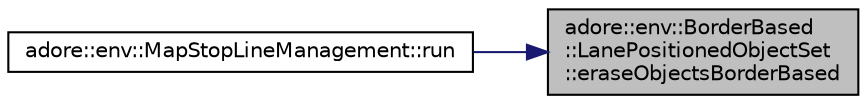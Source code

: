 digraph "adore::env::BorderBased::LanePositionedObjectSet::eraseObjectsBorderBased"
{
 // LATEX_PDF_SIZE
  edge [fontname="Helvetica",fontsize="10",labelfontname="Helvetica",labelfontsize="10"];
  node [fontname="Helvetica",fontsize="10",shape=record];
  rankdir="RL";
  Node1 [label="adore::env::BorderBased\l::LanePositionedObjectSet\l::eraseObjectsBorderBased",height=0.2,width=0.4,color="black", fillcolor="grey75", style="filled", fontcolor="black",tooltip="Erase Objects that are positioned on certain borders."];
  Node1 -> Node2 [dir="back",color="midnightblue",fontsize="10",style="solid",fontname="Helvetica"];
  Node2 [label="adore::env::MapStopLineManagement::run",height=0.2,width=0.4,color="black", fillcolor="white", style="filled",URL="$classadore_1_1env_1_1MapStopLineManagement.html#a611549203f6fa9c10d80d67551017687",tooltip="receive newly visible or newly outdated stop lines based on new and outdated borders"];
}
